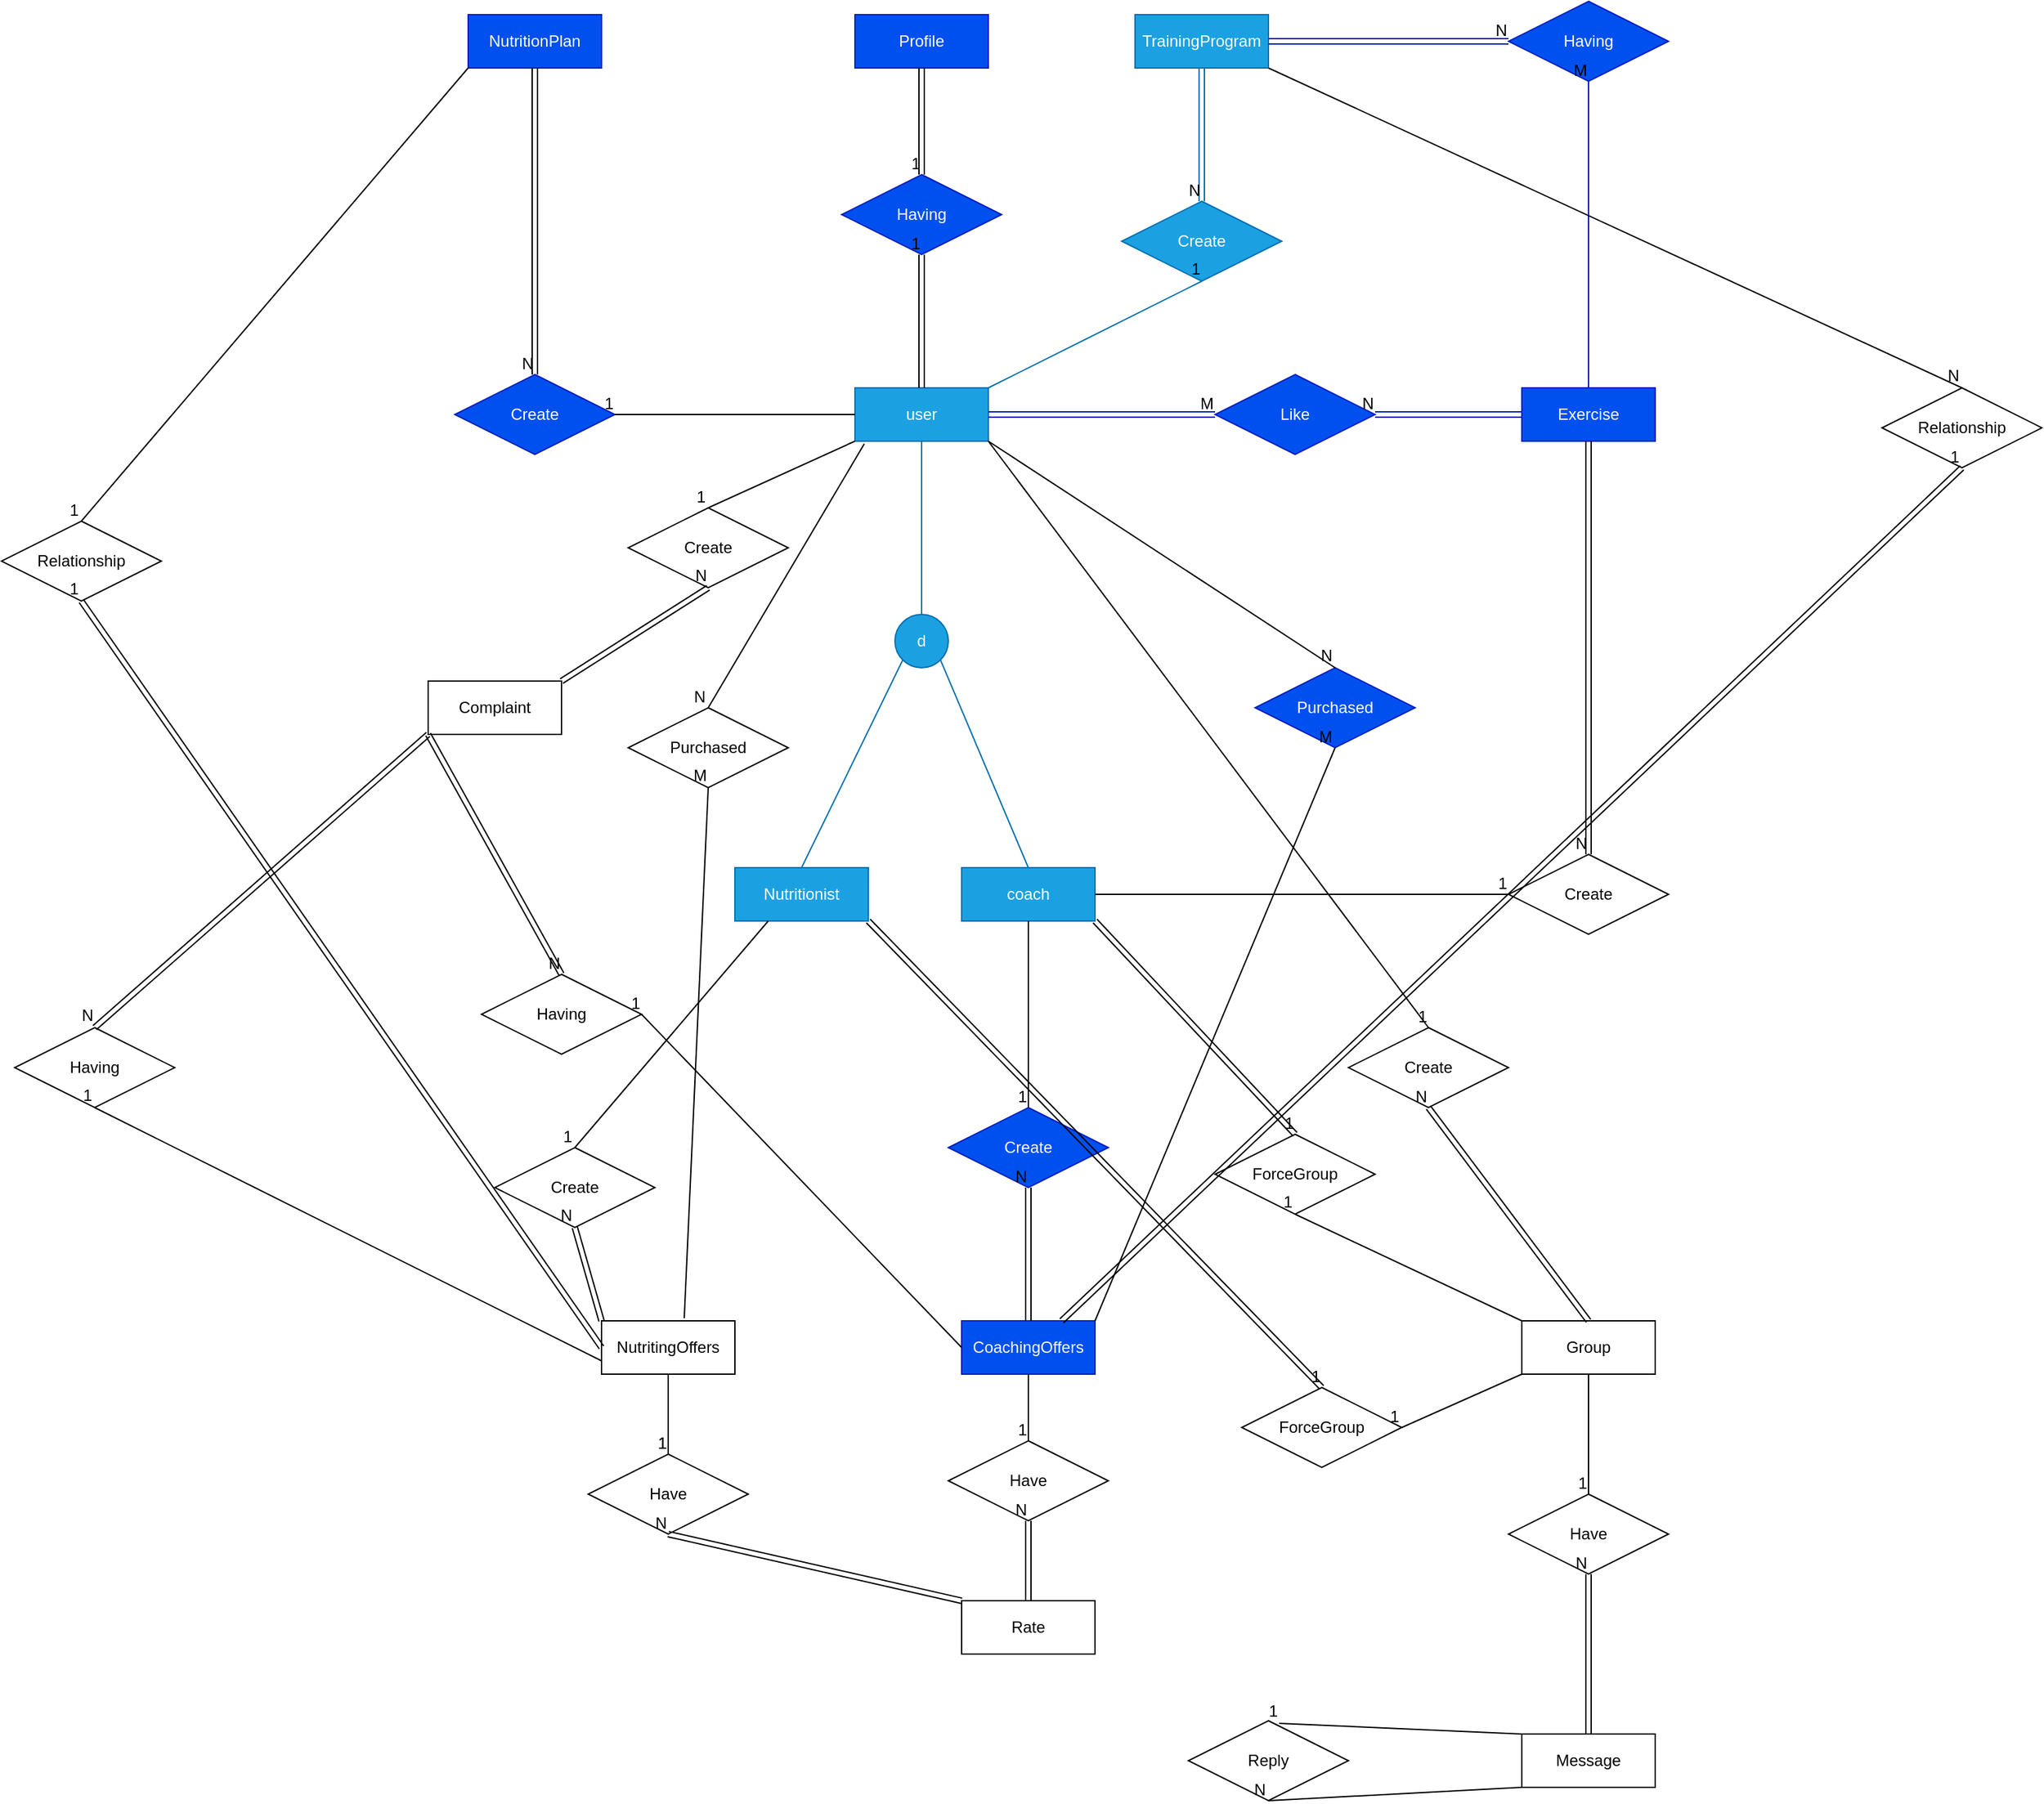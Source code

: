 <mxfile version="28.0.6">
  <diagram name="Page-1" id="JeH0i2LjRQUElFqgsEeq">
    <mxGraphModel dx="2155" dy="1895" grid="1" gridSize="10" guides="1" tooltips="1" connect="1" arrows="1" fold="1" page="1" pageScale="1" pageWidth="850" pageHeight="1100" math="0" shadow="0">
      <root>
        <mxCell id="0" />
        <mxCell id="1" parent="0" />
        <mxCell id="ER7iiUfevUNufXZp1XwE-1" value="user" style="whiteSpace=wrap;html=1;align=center;fillColor=#1ba1e2;fontColor=#ffffff;strokeColor=#006EAF;" parent="1" vertex="1">
          <mxGeometry x="390" y="130" width="100" height="40" as="geometry" />
        </mxCell>
        <mxCell id="ER7iiUfevUNufXZp1XwE-2" value="" style="endArrow=none;html=1;rounded=0;exitX=0.5;exitY=1;exitDx=0;exitDy=0;fillColor=#1ba1e2;strokeColor=#006EAF;" parent="1" source="ER7iiUfevUNufXZp1XwE-1" target="ER7iiUfevUNufXZp1XwE-3" edge="1">
          <mxGeometry relative="1" as="geometry">
            <mxPoint x="570" y="390" as="sourcePoint" />
            <mxPoint x="440" y="290" as="targetPoint" />
          </mxGeometry>
        </mxCell>
        <mxCell id="ER7iiUfevUNufXZp1XwE-3" value="d" style="ellipse;whiteSpace=wrap;html=1;align=center;fillColor=#1ba1e2;fontColor=#ffffff;strokeColor=#006EAF;" parent="1" vertex="1">
          <mxGeometry x="420" y="300" width="40" height="40" as="geometry" />
        </mxCell>
        <mxCell id="ER7iiUfevUNufXZp1XwE-5" value="" style="endArrow=none;html=1;rounded=0;exitX=1;exitY=1;exitDx=0;exitDy=0;entryX=0.5;entryY=0;entryDx=0;entryDy=0;fillColor=#1ba1e2;strokeColor=#006EAF;" parent="1" source="ER7iiUfevUNufXZp1XwE-3" target="ER7iiUfevUNufXZp1XwE-8" edge="1">
          <mxGeometry relative="1" as="geometry">
            <mxPoint x="570" y="390" as="sourcePoint" />
            <mxPoint x="510" y="480" as="targetPoint" />
          </mxGeometry>
        </mxCell>
        <mxCell id="ER7iiUfevUNufXZp1XwE-6" value="" style="endArrow=none;html=1;rounded=0;exitX=0;exitY=1;exitDx=0;exitDy=0;entryX=0.5;entryY=0;entryDx=0;entryDy=0;fillColor=#1ba1e2;strokeColor=#006EAF;" parent="1" source="ER7iiUfevUNufXZp1XwE-3" target="ER7iiUfevUNufXZp1XwE-7" edge="1">
          <mxGeometry relative="1" as="geometry">
            <mxPoint x="570" y="390" as="sourcePoint" />
            <mxPoint x="380" y="460" as="targetPoint" />
          </mxGeometry>
        </mxCell>
        <mxCell id="ER7iiUfevUNufXZp1XwE-7" value="Nutritionist" style="whiteSpace=wrap;html=1;align=center;fillColor=#1ba1e2;fontColor=#ffffff;strokeColor=#006EAF;" parent="1" vertex="1">
          <mxGeometry x="300" y="490" width="100" height="40" as="geometry" />
        </mxCell>
        <mxCell id="ER7iiUfevUNufXZp1XwE-8" value="coach" style="whiteSpace=wrap;html=1;align=center;fillColor=#1ba1e2;fontColor=#ffffff;strokeColor=#006EAF;" parent="1" vertex="1">
          <mxGeometry x="470" y="490" width="100" height="40" as="geometry" />
        </mxCell>
        <mxCell id="ER7iiUfevUNufXZp1XwE-9" value="Profile" style="whiteSpace=wrap;html=1;align=center;fillColor=#0050ef;fontColor=#ffffff;strokeColor=#001DBC;" parent="1" vertex="1">
          <mxGeometry x="390" y="-150" width="100" height="40" as="geometry" />
        </mxCell>
        <mxCell id="ER7iiUfevUNufXZp1XwE-10" value="Having" style="shape=rhombus;perimeter=rhombusPerimeter;whiteSpace=wrap;html=1;align=center;fillColor=#0050ef;fontColor=#ffffff;strokeColor=#001DBC;" parent="1" vertex="1">
          <mxGeometry x="380" y="-30" width="120" height="60" as="geometry" />
        </mxCell>
        <mxCell id="ER7iiUfevUNufXZp1XwE-11" value="" style="shape=link;html=1;rounded=0;entryX=0.5;entryY=1;entryDx=0;entryDy=0;exitX=0.5;exitY=0;exitDx=0;exitDy=0;" parent="1" source="ER7iiUfevUNufXZp1XwE-1" target="ER7iiUfevUNufXZp1XwE-10" edge="1">
          <mxGeometry relative="1" as="geometry">
            <mxPoint x="350" y="60" as="sourcePoint" />
            <mxPoint x="510" y="250" as="targetPoint" />
          </mxGeometry>
        </mxCell>
        <mxCell id="ER7iiUfevUNufXZp1XwE-12" value="1" style="resizable=0;html=1;whiteSpace=wrap;align=right;verticalAlign=bottom;" parent="ER7iiUfevUNufXZp1XwE-11" connectable="0" vertex="1">
          <mxGeometry x="1" relative="1" as="geometry" />
        </mxCell>
        <mxCell id="ER7iiUfevUNufXZp1XwE-13" value="" style="shape=link;html=1;rounded=0;entryX=0.5;entryY=0;entryDx=0;entryDy=0;exitX=0.5;exitY=1;exitDx=0;exitDy=0;" parent="1" source="ER7iiUfevUNufXZp1XwE-9" target="ER7iiUfevUNufXZp1XwE-10" edge="1">
          <mxGeometry relative="1" as="geometry">
            <mxPoint x="350" y="250" as="sourcePoint" />
            <mxPoint x="510" y="250" as="targetPoint" />
          </mxGeometry>
        </mxCell>
        <mxCell id="ER7iiUfevUNufXZp1XwE-14" value="1" style="resizable=0;html=1;whiteSpace=wrap;align=right;verticalAlign=bottom;" parent="ER7iiUfevUNufXZp1XwE-13" connectable="0" vertex="1">
          <mxGeometry x="1" relative="1" as="geometry" />
        </mxCell>
        <mxCell id="ER7iiUfevUNufXZp1XwE-15" value="TrainingProgram" style="whiteSpace=wrap;html=1;align=center;fillColor=#1ba1e2;fontColor=#ffffff;strokeColor=#006EAF;" parent="1" vertex="1">
          <mxGeometry x="600" y="-150" width="100" height="40" as="geometry" />
        </mxCell>
        <mxCell id="ER7iiUfevUNufXZp1XwE-16" value="" style="shape=link;html=1;rounded=0;entryX=0.5;entryY=0;entryDx=0;entryDy=0;exitX=0.5;exitY=1;exitDx=0;exitDy=0;fillColor=#1ba1e2;strokeColor=#006EAF;" parent="1" source="ER7iiUfevUNufXZp1XwE-15" target="ER7iiUfevUNufXZp1XwE-18" edge="1">
          <mxGeometry relative="1" as="geometry">
            <mxPoint x="350" y="160" as="sourcePoint" />
            <mxPoint x="510" y="160" as="targetPoint" />
          </mxGeometry>
        </mxCell>
        <mxCell id="ER7iiUfevUNufXZp1XwE-17" value="N" style="resizable=0;html=1;whiteSpace=wrap;align=right;verticalAlign=bottom;" parent="ER7iiUfevUNufXZp1XwE-16" connectable="0" vertex="1">
          <mxGeometry x="1" relative="1" as="geometry" />
        </mxCell>
        <mxCell id="ER7iiUfevUNufXZp1XwE-18" value="Create" style="shape=rhombus;perimeter=rhombusPerimeter;whiteSpace=wrap;html=1;align=center;fillColor=#1ba1e2;fontColor=#ffffff;strokeColor=#006EAF;" parent="1" vertex="1">
          <mxGeometry x="590" y="-10" width="120" height="60" as="geometry" />
        </mxCell>
        <mxCell id="ER7iiUfevUNufXZp1XwE-19" value="" style="endArrow=none;html=1;rounded=0;entryX=0.5;entryY=1;entryDx=0;entryDy=0;exitX=1;exitY=0;exitDx=0;exitDy=0;fillColor=#1ba1e2;strokeColor=#006EAF;" parent="1" source="ER7iiUfevUNufXZp1XwE-1" target="ER7iiUfevUNufXZp1XwE-18" edge="1">
          <mxGeometry relative="1" as="geometry">
            <mxPoint x="670" y="170" as="sourcePoint" />
            <mxPoint x="510" y="160" as="targetPoint" />
          </mxGeometry>
        </mxCell>
        <mxCell id="ER7iiUfevUNufXZp1XwE-20" value="1" style="resizable=0;html=1;whiteSpace=wrap;align=right;verticalAlign=bottom;" parent="ER7iiUfevUNufXZp1XwE-19" connectable="0" vertex="1">
          <mxGeometry x="1" relative="1" as="geometry" />
        </mxCell>
        <mxCell id="ER7iiUfevUNufXZp1XwE-21" value="Exercise" style="whiteSpace=wrap;html=1;align=center;fillColor=#0050ef;fontColor=#ffffff;strokeColor=#001DBC;" parent="1" vertex="1">
          <mxGeometry x="890" y="130" width="100" height="40" as="geometry" />
        </mxCell>
        <mxCell id="ER7iiUfevUNufXZp1XwE-22" value="Having" style="shape=rhombus;perimeter=rhombusPerimeter;whiteSpace=wrap;html=1;align=center;fillColor=#0050ef;fontColor=#ffffff;strokeColor=#001DBC;" parent="1" vertex="1">
          <mxGeometry x="880" y="-160" width="120" height="60" as="geometry" />
        </mxCell>
        <mxCell id="ER7iiUfevUNufXZp1XwE-23" value="" style="shape=link;html=1;rounded=0;entryX=0;entryY=0.5;entryDx=0;entryDy=0;exitX=1;exitY=0.5;exitDx=0;exitDy=0;fillColor=#0050ef;strokeColor=#001DBC;" parent="1" source="ER7iiUfevUNufXZp1XwE-15" target="ER7iiUfevUNufXZp1XwE-22" edge="1">
          <mxGeometry relative="1" as="geometry">
            <mxPoint x="350" y="160" as="sourcePoint" />
            <mxPoint x="510" y="160" as="targetPoint" />
          </mxGeometry>
        </mxCell>
        <mxCell id="ER7iiUfevUNufXZp1XwE-24" value="N" style="resizable=0;html=1;whiteSpace=wrap;align=right;verticalAlign=bottom;" parent="ER7iiUfevUNufXZp1XwE-23" connectable="0" vertex="1">
          <mxGeometry x="1" relative="1" as="geometry" />
        </mxCell>
        <mxCell id="ER7iiUfevUNufXZp1XwE-25" value="" style="endArrow=none;html=1;rounded=0;entryX=0.5;entryY=1;entryDx=0;entryDy=0;exitX=0.5;exitY=0;exitDx=0;exitDy=0;fillColor=#0050ef;strokeColor=#001DBC;" parent="1" source="ER7iiUfevUNufXZp1XwE-21" target="ER7iiUfevUNufXZp1XwE-22" edge="1">
          <mxGeometry relative="1" as="geometry">
            <mxPoint x="350" y="160" as="sourcePoint" />
            <mxPoint x="510" y="160" as="targetPoint" />
          </mxGeometry>
        </mxCell>
        <mxCell id="ER7iiUfevUNufXZp1XwE-26" value="M" style="resizable=0;html=1;whiteSpace=wrap;align=right;verticalAlign=bottom;" parent="ER7iiUfevUNufXZp1XwE-25" connectable="0" vertex="1">
          <mxGeometry x="1" relative="1" as="geometry" />
        </mxCell>
        <mxCell id="ER7iiUfevUNufXZp1XwE-27" value="Create" style="shape=rhombus;perimeter=rhombusPerimeter;whiteSpace=wrap;html=1;align=center;" parent="1" vertex="1">
          <mxGeometry x="880" y="480" width="120" height="60" as="geometry" />
        </mxCell>
        <mxCell id="ER7iiUfevUNufXZp1XwE-28" value="" style="endArrow=none;html=1;rounded=0;exitX=1;exitY=0.5;exitDx=0;exitDy=0;" parent="1" source="ER7iiUfevUNufXZp1XwE-8" target="ER7iiUfevUNufXZp1XwE-27" edge="1">
          <mxGeometry relative="1" as="geometry">
            <mxPoint x="680" y="460" as="sourcePoint" />
            <mxPoint x="510" y="250" as="targetPoint" />
          </mxGeometry>
        </mxCell>
        <mxCell id="ER7iiUfevUNufXZp1XwE-29" value="1" style="resizable=0;html=1;whiteSpace=wrap;align=right;verticalAlign=bottom;" parent="ER7iiUfevUNufXZp1XwE-28" connectable="0" vertex="1">
          <mxGeometry x="1" relative="1" as="geometry" />
        </mxCell>
        <mxCell id="ER7iiUfevUNufXZp1XwE-30" value="" style="shape=link;html=1;rounded=0;entryX=0.5;entryY=0;entryDx=0;entryDy=0;exitX=0.5;exitY=1;exitDx=0;exitDy=0;" parent="1" source="ER7iiUfevUNufXZp1XwE-21" target="ER7iiUfevUNufXZp1XwE-27" edge="1">
          <mxGeometry relative="1" as="geometry">
            <mxPoint x="350" y="250" as="sourcePoint" />
            <mxPoint x="510" y="250" as="targetPoint" />
          </mxGeometry>
        </mxCell>
        <mxCell id="ER7iiUfevUNufXZp1XwE-31" value="N" style="resizable=0;html=1;whiteSpace=wrap;align=right;verticalAlign=bottom;" parent="ER7iiUfevUNufXZp1XwE-30" connectable="0" vertex="1">
          <mxGeometry x="1" relative="1" as="geometry" />
        </mxCell>
        <mxCell id="ER7iiUfevUNufXZp1XwE-32" value="Like" style="shape=rhombus;perimeter=rhombusPerimeter;whiteSpace=wrap;html=1;align=center;fillColor=#0050ef;fontColor=#ffffff;strokeColor=#001DBC;" parent="1" vertex="1">
          <mxGeometry x="660" y="120" width="120" height="60" as="geometry" />
        </mxCell>
        <mxCell id="ER7iiUfevUNufXZp1XwE-33" value="" style="shape=link;html=1;rounded=0;entryX=1;entryY=0.5;entryDx=0;entryDy=0;exitX=0;exitY=0.5;exitDx=0;exitDy=0;fillColor=#0050ef;strokeColor=#001DBC;" parent="1" source="ER7iiUfevUNufXZp1XwE-21" target="ER7iiUfevUNufXZp1XwE-32" edge="1">
          <mxGeometry relative="1" as="geometry">
            <mxPoint x="350" y="220" as="sourcePoint" />
            <mxPoint x="510" y="220" as="targetPoint" />
          </mxGeometry>
        </mxCell>
        <mxCell id="ER7iiUfevUNufXZp1XwE-34" value="N" style="resizable=0;html=1;whiteSpace=wrap;align=right;verticalAlign=bottom;" parent="ER7iiUfevUNufXZp1XwE-33" connectable="0" vertex="1">
          <mxGeometry x="1" relative="1" as="geometry" />
        </mxCell>
        <mxCell id="ER7iiUfevUNufXZp1XwE-35" value="" style="shape=link;html=1;rounded=0;entryX=0;entryY=0.5;entryDx=0;entryDy=0;exitX=1;exitY=0.5;exitDx=0;exitDy=0;fillColor=#0050ef;strokeColor=#001DBC;" parent="1" source="ER7iiUfevUNufXZp1XwE-1" target="ER7iiUfevUNufXZp1XwE-32" edge="1">
          <mxGeometry relative="1" as="geometry">
            <mxPoint x="350" y="220" as="sourcePoint" />
            <mxPoint x="510" y="220" as="targetPoint" />
          </mxGeometry>
        </mxCell>
        <mxCell id="ER7iiUfevUNufXZp1XwE-36" value="M" style="resizable=0;html=1;whiteSpace=wrap;align=right;verticalAlign=bottom;" parent="ER7iiUfevUNufXZp1XwE-35" connectable="0" vertex="1">
          <mxGeometry x="1" relative="1" as="geometry" />
        </mxCell>
        <mxCell id="ER7iiUfevUNufXZp1XwE-37" value="NutritionPlan" style="whiteSpace=wrap;html=1;align=center;fillColor=#0050ef;fontColor=#ffffff;strokeColor=#001DBC;" parent="1" vertex="1">
          <mxGeometry x="100" y="-150" width="100" height="40" as="geometry" />
        </mxCell>
        <mxCell id="ER7iiUfevUNufXZp1XwE-38" value="Create" style="shape=rhombus;perimeter=rhombusPerimeter;whiteSpace=wrap;html=1;align=center;fillColor=#0050ef;fontColor=#ffffff;strokeColor=#001DBC;" parent="1" vertex="1">
          <mxGeometry x="90" y="120" width="120" height="60" as="geometry" />
        </mxCell>
        <mxCell id="ER7iiUfevUNufXZp1XwE-39" value="" style="endArrow=none;html=1;rounded=0;exitX=0;exitY=0.5;exitDx=0;exitDy=0;entryX=1;entryY=0.5;entryDx=0;entryDy=0;" parent="1" source="ER7iiUfevUNufXZp1XwE-1" target="ER7iiUfevUNufXZp1XwE-38" edge="1">
          <mxGeometry relative="1" as="geometry">
            <mxPoint x="350" y="220" as="sourcePoint" />
            <mxPoint x="510" y="220" as="targetPoint" />
          </mxGeometry>
        </mxCell>
        <mxCell id="ER7iiUfevUNufXZp1XwE-40" value="1" style="resizable=0;html=1;whiteSpace=wrap;align=right;verticalAlign=bottom;" parent="ER7iiUfevUNufXZp1XwE-39" connectable="0" vertex="1">
          <mxGeometry x="1" relative="1" as="geometry" />
        </mxCell>
        <mxCell id="ER7iiUfevUNufXZp1XwE-44" value="" style="shape=link;html=1;rounded=0;exitX=0.5;exitY=1;exitDx=0;exitDy=0;entryX=0.5;entryY=0;entryDx=0;entryDy=0;" parent="1" source="ER7iiUfevUNufXZp1XwE-37" target="ER7iiUfevUNufXZp1XwE-38" edge="1">
          <mxGeometry relative="1" as="geometry">
            <mxPoint x="130" y="300" as="sourcePoint" />
            <mxPoint x="290" y="300" as="targetPoint" />
          </mxGeometry>
        </mxCell>
        <mxCell id="ER7iiUfevUNufXZp1XwE-45" value="N" style="resizable=0;html=1;whiteSpace=wrap;align=right;verticalAlign=bottom;" parent="ER7iiUfevUNufXZp1XwE-44" connectable="0" vertex="1">
          <mxGeometry x="1" relative="1" as="geometry" />
        </mxCell>
        <mxCell id="ER7iiUfevUNufXZp1XwE-46" value="CoachingOffers" style="whiteSpace=wrap;html=1;align=center;fillColor=#0050ef;fontColor=#ffffff;strokeColor=#001DBC;" parent="1" vertex="1">
          <mxGeometry x="470" y="830" width="100" height="40" as="geometry" />
        </mxCell>
        <mxCell id="ER7iiUfevUNufXZp1XwE-47" value="Create" style="shape=rhombus;perimeter=rhombusPerimeter;whiteSpace=wrap;html=1;align=center;fillColor=#0050ef;fontColor=#ffffff;strokeColor=#001DBC;" parent="1" vertex="1">
          <mxGeometry x="460" y="670" width="120" height="60" as="geometry" />
        </mxCell>
        <mxCell id="ER7iiUfevUNufXZp1XwE-48" value="" style="endArrow=none;html=1;rounded=0;entryX=0.5;entryY=0;entryDx=0;entryDy=0;exitX=0.5;exitY=1;exitDx=0;exitDy=0;" parent="1" source="ER7iiUfevUNufXZp1XwE-8" target="ER7iiUfevUNufXZp1XwE-47" edge="1">
          <mxGeometry relative="1" as="geometry">
            <mxPoint x="350" y="620" as="sourcePoint" />
            <mxPoint x="510" y="620" as="targetPoint" />
          </mxGeometry>
        </mxCell>
        <mxCell id="ER7iiUfevUNufXZp1XwE-49" value="1" style="resizable=0;html=1;whiteSpace=wrap;align=right;verticalAlign=bottom;" parent="ER7iiUfevUNufXZp1XwE-48" connectable="0" vertex="1">
          <mxGeometry x="1" relative="1" as="geometry" />
        </mxCell>
        <mxCell id="ER7iiUfevUNufXZp1XwE-50" value="" style="shape=link;html=1;rounded=0;entryX=0.5;entryY=1;entryDx=0;entryDy=0;exitX=0.5;exitY=0;exitDx=0;exitDy=0;" parent="1" source="ER7iiUfevUNufXZp1XwE-46" target="ER7iiUfevUNufXZp1XwE-47" edge="1">
          <mxGeometry relative="1" as="geometry">
            <mxPoint x="350" y="620" as="sourcePoint" />
            <mxPoint x="510" y="620" as="targetPoint" />
          </mxGeometry>
        </mxCell>
        <mxCell id="ER7iiUfevUNufXZp1XwE-51" value="N" style="resizable=0;html=1;whiteSpace=wrap;align=right;verticalAlign=bottom;" parent="ER7iiUfevUNufXZp1XwE-50" connectable="0" vertex="1">
          <mxGeometry x="1" relative="1" as="geometry" />
        </mxCell>
        <mxCell id="ER7iiUfevUNufXZp1XwE-52" value="Purchased" style="shape=rhombus;perimeter=rhombusPerimeter;whiteSpace=wrap;html=1;align=center;fillColor=#0050ef;fontColor=#ffffff;strokeColor=#001DBC;" parent="1" vertex="1">
          <mxGeometry x="690" y="340" width="120" height="60" as="geometry" />
        </mxCell>
        <mxCell id="ER7iiUfevUNufXZp1XwE-53" value="" style="endArrow=none;html=1;rounded=0;entryX=0.5;entryY=1;entryDx=0;entryDy=0;exitX=1;exitY=0;exitDx=0;exitDy=0;" parent="1" source="ER7iiUfevUNufXZp1XwE-46" target="ER7iiUfevUNufXZp1XwE-52" edge="1">
          <mxGeometry relative="1" as="geometry">
            <mxPoint x="350" y="350" as="sourcePoint" />
            <mxPoint x="510" y="350" as="targetPoint" />
          </mxGeometry>
        </mxCell>
        <mxCell id="ER7iiUfevUNufXZp1XwE-54" value="M" style="resizable=0;html=1;whiteSpace=wrap;align=right;verticalAlign=bottom;" parent="ER7iiUfevUNufXZp1XwE-53" connectable="0" vertex="1">
          <mxGeometry x="1" relative="1" as="geometry" />
        </mxCell>
        <mxCell id="ER7iiUfevUNufXZp1XwE-55" value="" style="endArrow=none;html=1;rounded=0;entryX=0.5;entryY=0;entryDx=0;entryDy=0;exitX=1;exitY=1;exitDx=0;exitDy=0;" parent="1" source="ER7iiUfevUNufXZp1XwE-1" target="ER7iiUfevUNufXZp1XwE-52" edge="1">
          <mxGeometry relative="1" as="geometry">
            <mxPoint x="350" y="350" as="sourcePoint" />
            <mxPoint x="510" y="350" as="targetPoint" />
          </mxGeometry>
        </mxCell>
        <mxCell id="ER7iiUfevUNufXZp1XwE-56" value="N" style="resizable=0;html=1;whiteSpace=wrap;align=right;verticalAlign=bottom;" parent="ER7iiUfevUNufXZp1XwE-55" connectable="0" vertex="1">
          <mxGeometry x="1" relative="1" as="geometry" />
        </mxCell>
        <mxCell id="ER7iiUfevUNufXZp1XwE-57" value="Group" style="whiteSpace=wrap;html=1;align=center;" parent="1" vertex="1">
          <mxGeometry x="890" y="830" width="100" height="40" as="geometry" />
        </mxCell>
        <mxCell id="ER7iiUfevUNufXZp1XwE-58" value="Create" style="shape=rhombus;perimeter=rhombusPerimeter;whiteSpace=wrap;html=1;align=center;" parent="1" vertex="1">
          <mxGeometry x="760" y="610" width="120" height="60" as="geometry" />
        </mxCell>
        <mxCell id="ER7iiUfevUNufXZp1XwE-59" value="ForceGroup" style="shape=rhombus;perimeter=rhombusPerimeter;whiteSpace=wrap;html=1;align=center;" parent="1" vertex="1">
          <mxGeometry x="660" y="690" width="120" height="60" as="geometry" />
        </mxCell>
        <mxCell id="ER7iiUfevUNufXZp1XwE-62" value="" style="shape=link;html=1;rounded=0;entryX=0.5;entryY=0;entryDx=0;entryDy=0;exitX=1;exitY=1;exitDx=0;exitDy=0;" parent="1" source="ER7iiUfevUNufXZp1XwE-8" target="ER7iiUfevUNufXZp1XwE-59" edge="1">
          <mxGeometry relative="1" as="geometry">
            <mxPoint x="350" y="500" as="sourcePoint" />
            <mxPoint x="510" y="500" as="targetPoint" />
          </mxGeometry>
        </mxCell>
        <mxCell id="ER7iiUfevUNufXZp1XwE-63" value="1" style="resizable=0;html=1;whiteSpace=wrap;align=right;verticalAlign=bottom;" parent="ER7iiUfevUNufXZp1XwE-62" connectable="0" vertex="1">
          <mxGeometry x="1" relative="1" as="geometry" />
        </mxCell>
        <mxCell id="ER7iiUfevUNufXZp1XwE-64" value="" style="endArrow=none;html=1;rounded=0;entryX=0.5;entryY=1;entryDx=0;entryDy=0;exitX=0;exitY=0;exitDx=0;exitDy=0;" parent="1" source="ER7iiUfevUNufXZp1XwE-57" target="ER7iiUfevUNufXZp1XwE-59" edge="1">
          <mxGeometry relative="1" as="geometry">
            <mxPoint x="350" y="500" as="sourcePoint" />
            <mxPoint x="510" y="500" as="targetPoint" />
          </mxGeometry>
        </mxCell>
        <mxCell id="ER7iiUfevUNufXZp1XwE-65" value="1" style="resizable=0;html=1;whiteSpace=wrap;align=right;verticalAlign=bottom;" parent="ER7iiUfevUNufXZp1XwE-64" connectable="0" vertex="1">
          <mxGeometry x="1" relative="1" as="geometry" />
        </mxCell>
        <mxCell id="ER7iiUfevUNufXZp1XwE-66" value="" style="endArrow=none;html=1;rounded=0;entryX=0.5;entryY=0;entryDx=0;entryDy=0;exitX=1;exitY=1;exitDx=0;exitDy=0;" parent="1" source="ER7iiUfevUNufXZp1XwE-1" target="ER7iiUfevUNufXZp1XwE-58" edge="1">
          <mxGeometry relative="1" as="geometry">
            <mxPoint x="350" y="500" as="sourcePoint" />
            <mxPoint x="510" y="500" as="targetPoint" />
          </mxGeometry>
        </mxCell>
        <mxCell id="ER7iiUfevUNufXZp1XwE-67" value="1" style="resizable=0;html=1;whiteSpace=wrap;align=right;verticalAlign=bottom;" parent="ER7iiUfevUNufXZp1XwE-66" connectable="0" vertex="1">
          <mxGeometry x="1" relative="1" as="geometry" />
        </mxCell>
        <mxCell id="ER7iiUfevUNufXZp1XwE-68" value="" style="shape=link;html=1;rounded=0;entryX=0.5;entryY=1;entryDx=0;entryDy=0;exitX=0.5;exitY=0;exitDx=0;exitDy=0;" parent="1" source="ER7iiUfevUNufXZp1XwE-57" target="ER7iiUfevUNufXZp1XwE-58" edge="1">
          <mxGeometry relative="1" as="geometry">
            <mxPoint x="350" y="500" as="sourcePoint" />
            <mxPoint x="510" y="500" as="targetPoint" />
          </mxGeometry>
        </mxCell>
        <mxCell id="ER7iiUfevUNufXZp1XwE-69" value="N" style="resizable=0;html=1;whiteSpace=wrap;align=right;verticalAlign=bottom;" parent="ER7iiUfevUNufXZp1XwE-68" connectable="0" vertex="1">
          <mxGeometry x="1" relative="1" as="geometry" />
        </mxCell>
        <mxCell id="ER7iiUfevUNufXZp1XwE-70" value="Message" style="whiteSpace=wrap;html=1;align=center;" parent="1" vertex="1">
          <mxGeometry x="890" y="1140" width="100" height="40" as="geometry" />
        </mxCell>
        <mxCell id="ER7iiUfevUNufXZp1XwE-71" value="Reply" style="shape=rhombus;perimeter=rhombusPerimeter;whiteSpace=wrap;html=1;align=center;" parent="1" vertex="1">
          <mxGeometry x="640" y="1130" width="120" height="60" as="geometry" />
        </mxCell>
        <mxCell id="ER7iiUfevUNufXZp1XwE-74" value="Have" style="shape=rhombus;perimeter=rhombusPerimeter;whiteSpace=wrap;html=1;align=center;" parent="1" vertex="1">
          <mxGeometry x="880" y="960" width="120" height="60" as="geometry" />
        </mxCell>
        <mxCell id="ER7iiUfevUNufXZp1XwE-75" value="" style="endArrow=none;html=1;rounded=0;entryX=0.5;entryY=0;entryDx=0;entryDy=0;exitX=0.5;exitY=1;exitDx=0;exitDy=0;" parent="1" source="ER7iiUfevUNufXZp1XwE-57" target="ER7iiUfevUNufXZp1XwE-74" edge="1">
          <mxGeometry relative="1" as="geometry">
            <mxPoint x="350" y="1040" as="sourcePoint" />
            <mxPoint x="510" y="1040" as="targetPoint" />
          </mxGeometry>
        </mxCell>
        <mxCell id="ER7iiUfevUNufXZp1XwE-76" value="1" style="resizable=0;html=1;whiteSpace=wrap;align=right;verticalAlign=bottom;" parent="ER7iiUfevUNufXZp1XwE-75" connectable="0" vertex="1">
          <mxGeometry x="1" relative="1" as="geometry" />
        </mxCell>
        <mxCell id="ER7iiUfevUNufXZp1XwE-77" value="" style="shape=link;html=1;rounded=0;entryX=0.5;entryY=1;entryDx=0;entryDy=0;exitX=0.5;exitY=0;exitDx=0;exitDy=0;" parent="1" source="ER7iiUfevUNufXZp1XwE-70" target="ER7iiUfevUNufXZp1XwE-74" edge="1">
          <mxGeometry relative="1" as="geometry">
            <mxPoint x="350" y="1040" as="sourcePoint" />
            <mxPoint x="510" y="1040" as="targetPoint" />
          </mxGeometry>
        </mxCell>
        <mxCell id="ER7iiUfevUNufXZp1XwE-78" value="N" style="resizable=0;html=1;whiteSpace=wrap;align=right;verticalAlign=bottom;" parent="ER7iiUfevUNufXZp1XwE-77" connectable="0" vertex="1">
          <mxGeometry x="1" relative="1" as="geometry" />
        </mxCell>
        <mxCell id="ER7iiUfevUNufXZp1XwE-79" value="" style="endArrow=none;html=1;rounded=0;entryX=0.567;entryY=0.033;entryDx=0;entryDy=0;entryPerimeter=0;exitX=0;exitY=0;exitDx=0;exitDy=0;" parent="1" source="ER7iiUfevUNufXZp1XwE-70" target="ER7iiUfevUNufXZp1XwE-71" edge="1">
          <mxGeometry relative="1" as="geometry">
            <mxPoint x="350" y="1040" as="sourcePoint" />
            <mxPoint x="900" y="1130" as="targetPoint" />
          </mxGeometry>
        </mxCell>
        <mxCell id="ER7iiUfevUNufXZp1XwE-80" value="1" style="resizable=0;html=1;whiteSpace=wrap;align=right;verticalAlign=bottom;" parent="ER7iiUfevUNufXZp1XwE-79" connectable="0" vertex="1">
          <mxGeometry x="1" relative="1" as="geometry" />
        </mxCell>
        <mxCell id="ER7iiUfevUNufXZp1XwE-81" value="" style="endArrow=none;html=1;rounded=0;entryX=0.5;entryY=1;entryDx=0;entryDy=0;exitX=0;exitY=1;exitDx=0;exitDy=0;" parent="1" source="ER7iiUfevUNufXZp1XwE-70" target="ER7iiUfevUNufXZp1XwE-71" edge="1">
          <mxGeometry relative="1" as="geometry">
            <mxPoint x="350" y="1040" as="sourcePoint" />
            <mxPoint x="510" y="1040" as="targetPoint" />
          </mxGeometry>
        </mxCell>
        <mxCell id="ER7iiUfevUNufXZp1XwE-82" value="N" style="resizable=0;html=1;whiteSpace=wrap;align=right;verticalAlign=bottom;" parent="ER7iiUfevUNufXZp1XwE-81" connectable="0" vertex="1">
          <mxGeometry x="1" relative="1" as="geometry" />
        </mxCell>
        <mxCell id="ER7iiUfevUNufXZp1XwE-84" value="Complaint" style="whiteSpace=wrap;html=1;align=center;" parent="1" vertex="1">
          <mxGeometry x="70" y="350" width="100" height="40" as="geometry" />
        </mxCell>
        <mxCell id="ER7iiUfevUNufXZp1XwE-85" value="Create" style="shape=rhombus;perimeter=rhombusPerimeter;whiteSpace=wrap;html=1;align=center;" parent="1" vertex="1">
          <mxGeometry x="220" y="220" width="120" height="60" as="geometry" />
        </mxCell>
        <mxCell id="ER7iiUfevUNufXZp1XwE-86" value="" style="endArrow=none;html=1;rounded=0;entryX=0.5;entryY=0;entryDx=0;entryDy=0;exitX=0;exitY=1;exitDx=0;exitDy=0;" parent="1" source="ER7iiUfevUNufXZp1XwE-1" target="ER7iiUfevUNufXZp1XwE-85" edge="1">
          <mxGeometry relative="1" as="geometry">
            <mxPoint x="350" y="350" as="sourcePoint" />
            <mxPoint x="510" y="350" as="targetPoint" />
          </mxGeometry>
        </mxCell>
        <mxCell id="ER7iiUfevUNufXZp1XwE-87" value="1" style="resizable=0;html=1;whiteSpace=wrap;align=right;verticalAlign=bottom;" parent="ER7iiUfevUNufXZp1XwE-86" connectable="0" vertex="1">
          <mxGeometry x="1" relative="1" as="geometry" />
        </mxCell>
        <mxCell id="ER7iiUfevUNufXZp1XwE-88" value="" style="shape=link;html=1;rounded=0;entryX=0.5;entryY=1;entryDx=0;entryDy=0;exitX=1;exitY=0;exitDx=0;exitDy=0;" parent="1" source="ER7iiUfevUNufXZp1XwE-84" target="ER7iiUfevUNufXZp1XwE-85" edge="1">
          <mxGeometry relative="1" as="geometry">
            <mxPoint x="350" y="350" as="sourcePoint" />
            <mxPoint x="510" y="350" as="targetPoint" />
          </mxGeometry>
        </mxCell>
        <mxCell id="ER7iiUfevUNufXZp1XwE-89" value="N" style="resizable=0;html=1;whiteSpace=wrap;align=right;verticalAlign=bottom;" parent="ER7iiUfevUNufXZp1XwE-88" connectable="0" vertex="1">
          <mxGeometry x="1" relative="1" as="geometry" />
        </mxCell>
        <mxCell id="ER7iiUfevUNufXZp1XwE-90" value="Having" style="shape=rhombus;perimeter=rhombusPerimeter;whiteSpace=wrap;html=1;align=center;" parent="1" vertex="1">
          <mxGeometry x="110" y="570" width="120" height="60" as="geometry" />
        </mxCell>
        <mxCell id="ER7iiUfevUNufXZp1XwE-91" value="" style="shape=link;html=1;rounded=0;entryX=0.5;entryY=0;entryDx=0;entryDy=0;exitX=0;exitY=1;exitDx=0;exitDy=0;" parent="1" source="ER7iiUfevUNufXZp1XwE-84" target="ER7iiUfevUNufXZp1XwE-90" edge="1">
          <mxGeometry relative="1" as="geometry">
            <mxPoint x="350" y="770" as="sourcePoint" />
            <mxPoint x="510" y="770" as="targetPoint" />
          </mxGeometry>
        </mxCell>
        <mxCell id="ER7iiUfevUNufXZp1XwE-92" value="N" style="resizable=0;html=1;whiteSpace=wrap;align=right;verticalAlign=bottom;" parent="ER7iiUfevUNufXZp1XwE-91" connectable="0" vertex="1">
          <mxGeometry x="1" relative="1" as="geometry" />
        </mxCell>
        <mxCell id="ER7iiUfevUNufXZp1XwE-93" value="" style="endArrow=none;html=1;rounded=0;entryX=1;entryY=0.5;entryDx=0;entryDy=0;exitX=0;exitY=0.5;exitDx=0;exitDy=0;" parent="1" source="ER7iiUfevUNufXZp1XwE-46" target="ER7iiUfevUNufXZp1XwE-90" edge="1">
          <mxGeometry relative="1" as="geometry">
            <mxPoint x="350" y="770" as="sourcePoint" />
            <mxPoint x="510" y="770" as="targetPoint" />
          </mxGeometry>
        </mxCell>
        <mxCell id="ER7iiUfevUNufXZp1XwE-94" value="1" style="resizable=0;html=1;whiteSpace=wrap;align=right;verticalAlign=bottom;" parent="ER7iiUfevUNufXZp1XwE-93" connectable="0" vertex="1">
          <mxGeometry x="1" relative="1" as="geometry" />
        </mxCell>
        <mxCell id="ER7iiUfevUNufXZp1XwE-95" value="Rate" style="whiteSpace=wrap;html=1;align=center;" parent="1" vertex="1">
          <mxGeometry x="470" y="1040" width="100" height="40" as="geometry" />
        </mxCell>
        <mxCell id="ER7iiUfevUNufXZp1XwE-96" value="Have" style="shape=rhombus;perimeter=rhombusPerimeter;whiteSpace=wrap;html=1;align=center;" parent="1" vertex="1">
          <mxGeometry x="460" y="920" width="120" height="60" as="geometry" />
        </mxCell>
        <mxCell id="ER7iiUfevUNufXZp1XwE-97" value="" style="endArrow=none;html=1;rounded=0;entryX=0.5;entryY=0;entryDx=0;entryDy=0;exitX=0.5;exitY=1;exitDx=0;exitDy=0;" parent="1" source="ER7iiUfevUNufXZp1XwE-46" target="ER7iiUfevUNufXZp1XwE-96" edge="1">
          <mxGeometry relative="1" as="geometry">
            <mxPoint x="350" y="830" as="sourcePoint" />
            <mxPoint x="510" y="830" as="targetPoint" />
          </mxGeometry>
        </mxCell>
        <mxCell id="ER7iiUfevUNufXZp1XwE-98" value="1" style="resizable=0;html=1;whiteSpace=wrap;align=right;verticalAlign=bottom;" parent="ER7iiUfevUNufXZp1XwE-97" connectable="0" vertex="1">
          <mxGeometry x="1" relative="1" as="geometry" />
        </mxCell>
        <mxCell id="ZMajwAulUgRpHBqAgLBS-1" value="" style="shape=link;html=1;rounded=0;entryX=0.5;entryY=1;entryDx=0;entryDy=0;exitX=0.5;exitY=0;exitDx=0;exitDy=0;" parent="1" source="ER7iiUfevUNufXZp1XwE-95" target="ER7iiUfevUNufXZp1XwE-96" edge="1">
          <mxGeometry relative="1" as="geometry">
            <mxPoint x="590" y="890" as="sourcePoint" />
            <mxPoint x="750" y="890" as="targetPoint" />
          </mxGeometry>
        </mxCell>
        <mxCell id="ZMajwAulUgRpHBqAgLBS-2" value="N" style="resizable=0;html=1;whiteSpace=wrap;align=right;verticalAlign=bottom;" parent="ZMajwAulUgRpHBqAgLBS-1" connectable="0" vertex="1">
          <mxGeometry x="1" relative="1" as="geometry" />
        </mxCell>
        <mxCell id="ZMajwAulUgRpHBqAgLBS-3" value="NutritingOffers" style="whiteSpace=wrap;html=1;align=center;" parent="1" vertex="1">
          <mxGeometry x="200" y="830" width="100" height="40" as="geometry" />
        </mxCell>
        <mxCell id="ZMajwAulUgRpHBqAgLBS-4" value="Create" style="shape=rhombus;perimeter=rhombusPerimeter;whiteSpace=wrap;html=1;align=center;" parent="1" vertex="1">
          <mxGeometry x="120" y="700" width="120" height="60" as="geometry" />
        </mxCell>
        <mxCell id="ZMajwAulUgRpHBqAgLBS-5" value="" style="endArrow=none;html=1;rounded=0;entryX=0.5;entryY=0;entryDx=0;entryDy=0;exitX=0.25;exitY=1;exitDx=0;exitDy=0;" parent="1" source="ER7iiUfevUNufXZp1XwE-7" target="ZMajwAulUgRpHBqAgLBS-4" edge="1">
          <mxGeometry relative="1" as="geometry">
            <mxPoint x="590" y="890" as="sourcePoint" />
            <mxPoint x="750" y="890" as="targetPoint" />
          </mxGeometry>
        </mxCell>
        <mxCell id="ZMajwAulUgRpHBqAgLBS-6" value="1" style="resizable=0;html=1;whiteSpace=wrap;align=right;verticalAlign=bottom;" parent="ZMajwAulUgRpHBqAgLBS-5" connectable="0" vertex="1">
          <mxGeometry x="1" relative="1" as="geometry" />
        </mxCell>
        <mxCell id="ZMajwAulUgRpHBqAgLBS-7" value="" style="shape=link;html=1;rounded=0;entryX=0.5;entryY=1;entryDx=0;entryDy=0;exitX=0;exitY=0;exitDx=0;exitDy=0;" parent="1" source="ZMajwAulUgRpHBqAgLBS-3" target="ZMajwAulUgRpHBqAgLBS-4" edge="1">
          <mxGeometry relative="1" as="geometry">
            <mxPoint x="590" y="890" as="sourcePoint" />
            <mxPoint x="750" y="890" as="targetPoint" />
          </mxGeometry>
        </mxCell>
        <mxCell id="ZMajwAulUgRpHBqAgLBS-8" value="N" style="resizable=0;html=1;whiteSpace=wrap;align=right;verticalAlign=bottom;" parent="ZMajwAulUgRpHBqAgLBS-7" connectable="0" vertex="1">
          <mxGeometry x="1" relative="1" as="geometry" />
        </mxCell>
        <mxCell id="ZMajwAulUgRpHBqAgLBS-9" value="" style="shape=link;html=1;rounded=0;exitX=1;exitY=1;exitDx=0;exitDy=0;entryX=0.5;entryY=0;entryDx=0;entryDy=0;" parent="1" source="ER7iiUfevUNufXZp1XwE-7" target="ZMajwAulUgRpHBqAgLBS-11" edge="1">
          <mxGeometry relative="1" as="geometry">
            <mxPoint x="590" y="890" as="sourcePoint" />
            <mxPoint x="700" y="850" as="targetPoint" />
          </mxGeometry>
        </mxCell>
        <mxCell id="ZMajwAulUgRpHBqAgLBS-10" value="1" style="resizable=0;html=1;whiteSpace=wrap;align=right;verticalAlign=bottom;" parent="ZMajwAulUgRpHBqAgLBS-9" connectable="0" vertex="1">
          <mxGeometry x="1" relative="1" as="geometry" />
        </mxCell>
        <mxCell id="ZMajwAulUgRpHBqAgLBS-11" value="ForceGroup" style="shape=rhombus;perimeter=rhombusPerimeter;whiteSpace=wrap;html=1;align=center;" parent="1" vertex="1">
          <mxGeometry x="680" y="880" width="120" height="60" as="geometry" />
        </mxCell>
        <mxCell id="ZMajwAulUgRpHBqAgLBS-12" value="" style="endArrow=none;html=1;rounded=0;entryX=1;entryY=0.5;entryDx=0;entryDy=0;exitX=0;exitY=1;exitDx=0;exitDy=0;" parent="1" source="ER7iiUfevUNufXZp1XwE-57" target="ZMajwAulUgRpHBqAgLBS-11" edge="1">
          <mxGeometry relative="1" as="geometry">
            <mxPoint x="890" y="1060" as="sourcePoint" />
            <mxPoint x="720" y="980" as="targetPoint" />
          </mxGeometry>
        </mxCell>
        <mxCell id="ZMajwAulUgRpHBqAgLBS-13" value="1" style="resizable=0;html=1;whiteSpace=wrap;align=right;verticalAlign=bottom;" parent="ZMajwAulUgRpHBqAgLBS-12" connectable="0" vertex="1">
          <mxGeometry x="1" relative="1" as="geometry" />
        </mxCell>
        <mxCell id="ZMajwAulUgRpHBqAgLBS-15" value="Have" style="shape=rhombus;perimeter=rhombusPerimeter;whiteSpace=wrap;html=1;align=center;" parent="1" vertex="1">
          <mxGeometry x="190" y="930" width="120" height="60" as="geometry" />
        </mxCell>
        <mxCell id="ZMajwAulUgRpHBqAgLBS-16" value="1" style="resizable=0;html=1;whiteSpace=wrap;align=right;verticalAlign=bottom;" parent="1" connectable="0" vertex="1">
          <mxGeometry x="250" y="930" as="geometry" />
        </mxCell>
        <mxCell id="ZMajwAulUgRpHBqAgLBS-17" value="" style="shape=link;html=1;rounded=0;entryX=0.5;entryY=1;entryDx=0;entryDy=0;exitX=0;exitY=0;exitDx=0;exitDy=0;" parent="1" source="ER7iiUfevUNufXZp1XwE-95" target="ZMajwAulUgRpHBqAgLBS-15" edge="1">
          <mxGeometry relative="1" as="geometry">
            <mxPoint x="320" y="900" as="sourcePoint" />
            <mxPoint x="480" y="900" as="targetPoint" />
          </mxGeometry>
        </mxCell>
        <mxCell id="ZMajwAulUgRpHBqAgLBS-18" value="N" style="resizable=0;html=1;whiteSpace=wrap;align=right;verticalAlign=bottom;" parent="ZMajwAulUgRpHBqAgLBS-17" connectable="0" vertex="1">
          <mxGeometry x="1" relative="1" as="geometry" />
        </mxCell>
        <mxCell id="ZMajwAulUgRpHBqAgLBS-19" value="" style="endArrow=none;html=1;rounded=0;entryX=0.5;entryY=0;entryDx=0;entryDy=0;exitX=0.5;exitY=1;exitDx=0;exitDy=0;" parent="1" source="ZMajwAulUgRpHBqAgLBS-3" target="ZMajwAulUgRpHBqAgLBS-15" edge="1">
          <mxGeometry relative="1" as="geometry">
            <mxPoint x="590" y="850" as="sourcePoint" />
            <mxPoint x="750" y="850" as="targetPoint" />
          </mxGeometry>
        </mxCell>
        <mxCell id="ZMajwAulUgRpHBqAgLBS-20" value="1" style="resizable=0;html=1;whiteSpace=wrap;align=right;verticalAlign=bottom;" parent="ZMajwAulUgRpHBqAgLBS-19" connectable="0" vertex="1">
          <mxGeometry x="1" relative="1" as="geometry" />
        </mxCell>
        <mxCell id="ZMajwAulUgRpHBqAgLBS-21" value="" style="endArrow=none;html=1;rounded=0;exitX=0.07;exitY=1.05;exitDx=0;exitDy=0;exitPerimeter=0;entryX=0.5;entryY=0;entryDx=0;entryDy=0;" parent="1" source="ER7iiUfevUNufXZp1XwE-1" target="ZMajwAulUgRpHBqAgLBS-23" edge="1">
          <mxGeometry relative="1" as="geometry">
            <mxPoint x="350" y="300" as="sourcePoint" />
            <mxPoint x="280" y="400" as="targetPoint" />
          </mxGeometry>
        </mxCell>
        <mxCell id="ZMajwAulUgRpHBqAgLBS-22" value="N" style="resizable=0;html=1;whiteSpace=wrap;align=right;verticalAlign=bottom;" parent="ZMajwAulUgRpHBqAgLBS-21" connectable="0" vertex="1">
          <mxGeometry x="1" relative="1" as="geometry" />
        </mxCell>
        <mxCell id="ZMajwAulUgRpHBqAgLBS-23" value="Purchased" style="shape=rhombus;perimeter=rhombusPerimeter;whiteSpace=wrap;html=1;align=center;" parent="1" vertex="1">
          <mxGeometry x="220" y="370" width="120" height="60" as="geometry" />
        </mxCell>
        <mxCell id="ZMajwAulUgRpHBqAgLBS-24" value="" style="endArrow=none;html=1;rounded=0;entryX=0.5;entryY=1;entryDx=0;entryDy=0;exitX=0.62;exitY=-0.05;exitDx=0;exitDy=0;exitPerimeter=0;" parent="1" source="ZMajwAulUgRpHBqAgLBS-3" target="ZMajwAulUgRpHBqAgLBS-23" edge="1">
          <mxGeometry relative="1" as="geometry">
            <mxPoint x="680" y="970" as="sourcePoint" />
            <mxPoint x="860" y="540" as="targetPoint" />
          </mxGeometry>
        </mxCell>
        <mxCell id="ZMajwAulUgRpHBqAgLBS-25" value="M" style="resizable=0;html=1;whiteSpace=wrap;align=right;verticalAlign=bottom;" parent="ZMajwAulUgRpHBqAgLBS-24" connectable="0" vertex="1">
          <mxGeometry x="1" relative="1" as="geometry" />
        </mxCell>
        <mxCell id="ZMajwAulUgRpHBqAgLBS-26" value="Relationship" style="shape=rhombus;perimeter=rhombusPerimeter;whiteSpace=wrap;html=1;align=center;" parent="1" vertex="1">
          <mxGeometry x="1160" y="130" width="120" height="60" as="geometry" />
        </mxCell>
        <mxCell id="ZMajwAulUgRpHBqAgLBS-27" value="" style="endArrow=none;html=1;rounded=0;exitX=1;exitY=1;exitDx=0;exitDy=0;entryX=0.5;entryY=0;entryDx=0;entryDy=0;" parent="1" source="ER7iiUfevUNufXZp1XwE-15" target="ZMajwAulUgRpHBqAgLBS-26" edge="1">
          <mxGeometry relative="1" as="geometry">
            <mxPoint x="1030" y="150" as="sourcePoint" />
            <mxPoint x="1230" y="120" as="targetPoint" />
          </mxGeometry>
        </mxCell>
        <mxCell id="ZMajwAulUgRpHBqAgLBS-28" value="N" style="resizable=0;html=1;whiteSpace=wrap;align=right;verticalAlign=bottom;" parent="ZMajwAulUgRpHBqAgLBS-27" connectable="0" vertex="1">
          <mxGeometry x="1" relative="1" as="geometry" />
        </mxCell>
        <mxCell id="ZMajwAulUgRpHBqAgLBS-29" value="" style="shape=link;html=1;rounded=0;entryX=0.5;entryY=1;entryDx=0;entryDy=0;exitX=0.75;exitY=0;exitDx=0;exitDy=0;" parent="1" source="ER7iiUfevUNufXZp1XwE-46" target="ZMajwAulUgRpHBqAgLBS-26" edge="1">
          <mxGeometry relative="1" as="geometry">
            <mxPoint x="1090" y="290" as="sourcePoint" />
            <mxPoint x="1220" y="200" as="targetPoint" />
          </mxGeometry>
        </mxCell>
        <mxCell id="ZMajwAulUgRpHBqAgLBS-30" value="1" style="resizable=0;html=1;whiteSpace=wrap;align=right;verticalAlign=bottom;" parent="ZMajwAulUgRpHBqAgLBS-29" connectable="0" vertex="1">
          <mxGeometry x="1" relative="1" as="geometry" />
        </mxCell>
        <mxCell id="ZMajwAulUgRpHBqAgLBS-31" value="Relationship" style="shape=rhombus;perimeter=rhombusPerimeter;whiteSpace=wrap;html=1;align=center;" parent="1" vertex="1">
          <mxGeometry x="-250" y="230" width="120" height="60" as="geometry" />
        </mxCell>
        <mxCell id="ZMajwAulUgRpHBqAgLBS-32" value="" style="endArrow=none;html=1;rounded=0;entryX=0.5;entryY=0;entryDx=0;entryDy=0;exitX=0;exitY=1;exitDx=0;exitDy=0;" parent="1" source="ER7iiUfevUNufXZp1XwE-37" target="ZMajwAulUgRpHBqAgLBS-31" edge="1">
          <mxGeometry relative="1" as="geometry">
            <mxPoint x="260" y="240" as="sourcePoint" />
            <mxPoint x="420" y="240" as="targetPoint" />
          </mxGeometry>
        </mxCell>
        <mxCell id="ZMajwAulUgRpHBqAgLBS-33" value="1" style="resizable=0;html=1;whiteSpace=wrap;align=right;verticalAlign=bottom;" parent="ZMajwAulUgRpHBqAgLBS-32" connectable="0" vertex="1">
          <mxGeometry x="1" relative="1" as="geometry" />
        </mxCell>
        <mxCell id="ZMajwAulUgRpHBqAgLBS-34" value="" style="shape=link;html=1;rounded=0;entryX=0.5;entryY=1;entryDx=0;entryDy=0;exitX=0;exitY=0.5;exitDx=0;exitDy=0;" parent="1" source="ZMajwAulUgRpHBqAgLBS-3" target="ZMajwAulUgRpHBqAgLBS-31" edge="1">
          <mxGeometry relative="1" as="geometry">
            <mxPoint x="260" y="570" as="sourcePoint" />
            <mxPoint x="420" y="570" as="targetPoint" />
          </mxGeometry>
        </mxCell>
        <mxCell id="ZMajwAulUgRpHBqAgLBS-35" value="1" style="resizable=0;html=1;whiteSpace=wrap;align=right;verticalAlign=bottom;" parent="ZMajwAulUgRpHBqAgLBS-34" connectable="0" vertex="1">
          <mxGeometry x="1" relative="1" as="geometry" />
        </mxCell>
        <mxCell id="ZMajwAulUgRpHBqAgLBS-36" value="Having" style="shape=rhombus;perimeter=rhombusPerimeter;whiteSpace=wrap;html=1;align=center;" parent="1" vertex="1">
          <mxGeometry x="-240" y="610" width="120" height="60" as="geometry" />
        </mxCell>
        <mxCell id="ZMajwAulUgRpHBqAgLBS-37" value="" style="shape=link;html=1;rounded=0;entryX=0.5;entryY=0;entryDx=0;entryDy=0;exitX=0;exitY=1;exitDx=0;exitDy=0;" parent="1" source="ER7iiUfevUNufXZp1XwE-84" target="ZMajwAulUgRpHBqAgLBS-36" edge="1">
          <mxGeometry relative="1" as="geometry">
            <mxPoint x="220" y="660" as="sourcePoint" />
            <mxPoint x="380" y="660" as="targetPoint" />
          </mxGeometry>
        </mxCell>
        <mxCell id="ZMajwAulUgRpHBqAgLBS-38" value="N" style="resizable=0;html=1;whiteSpace=wrap;align=right;verticalAlign=bottom;" parent="ZMajwAulUgRpHBqAgLBS-37" connectable="0" vertex="1">
          <mxGeometry x="1" relative="1" as="geometry" />
        </mxCell>
        <mxCell id="ZMajwAulUgRpHBqAgLBS-39" value="" style="endArrow=none;html=1;rounded=0;entryX=0.5;entryY=1;entryDx=0;entryDy=0;exitX=0;exitY=0.75;exitDx=0;exitDy=0;" parent="1" source="ZMajwAulUgRpHBqAgLBS-3" target="ZMajwAulUgRpHBqAgLBS-36" edge="1">
          <mxGeometry relative="1" as="geometry">
            <mxPoint x="220" y="660" as="sourcePoint" />
            <mxPoint x="380" y="660" as="targetPoint" />
          </mxGeometry>
        </mxCell>
        <mxCell id="ZMajwAulUgRpHBqAgLBS-40" value="1" style="resizable=0;html=1;whiteSpace=wrap;align=right;verticalAlign=bottom;" parent="ZMajwAulUgRpHBqAgLBS-39" connectable="0" vertex="1">
          <mxGeometry x="1" relative="1" as="geometry" />
        </mxCell>
      </root>
    </mxGraphModel>
  </diagram>
</mxfile>
